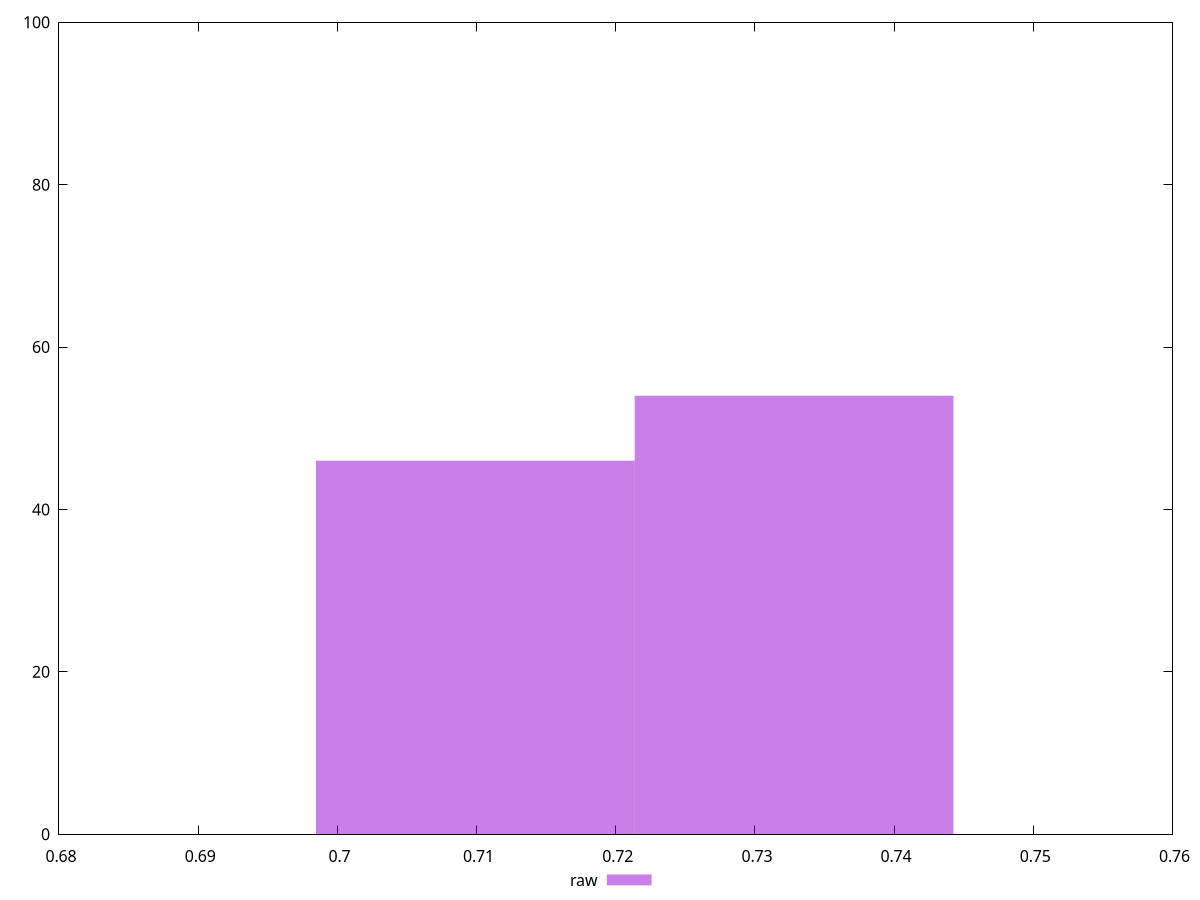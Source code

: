 reset
set terminal svg size 640, 490 enhanced background rgb 'white'
set output "report_00007_2020-12-11T15:55:29.892Z/meta/score/samples/pages+cached+noadtech/raw/histogram.svg"

$raw <<EOF
0.7099115525347451 46
0.7328119251971563 54
EOF

set key outside below
set boxwidth 0.022900372662411135
set yrange [0:100]
set style fill transparent solid 0.5 noborder

plot \
  $raw title "raw" with boxes, \


reset